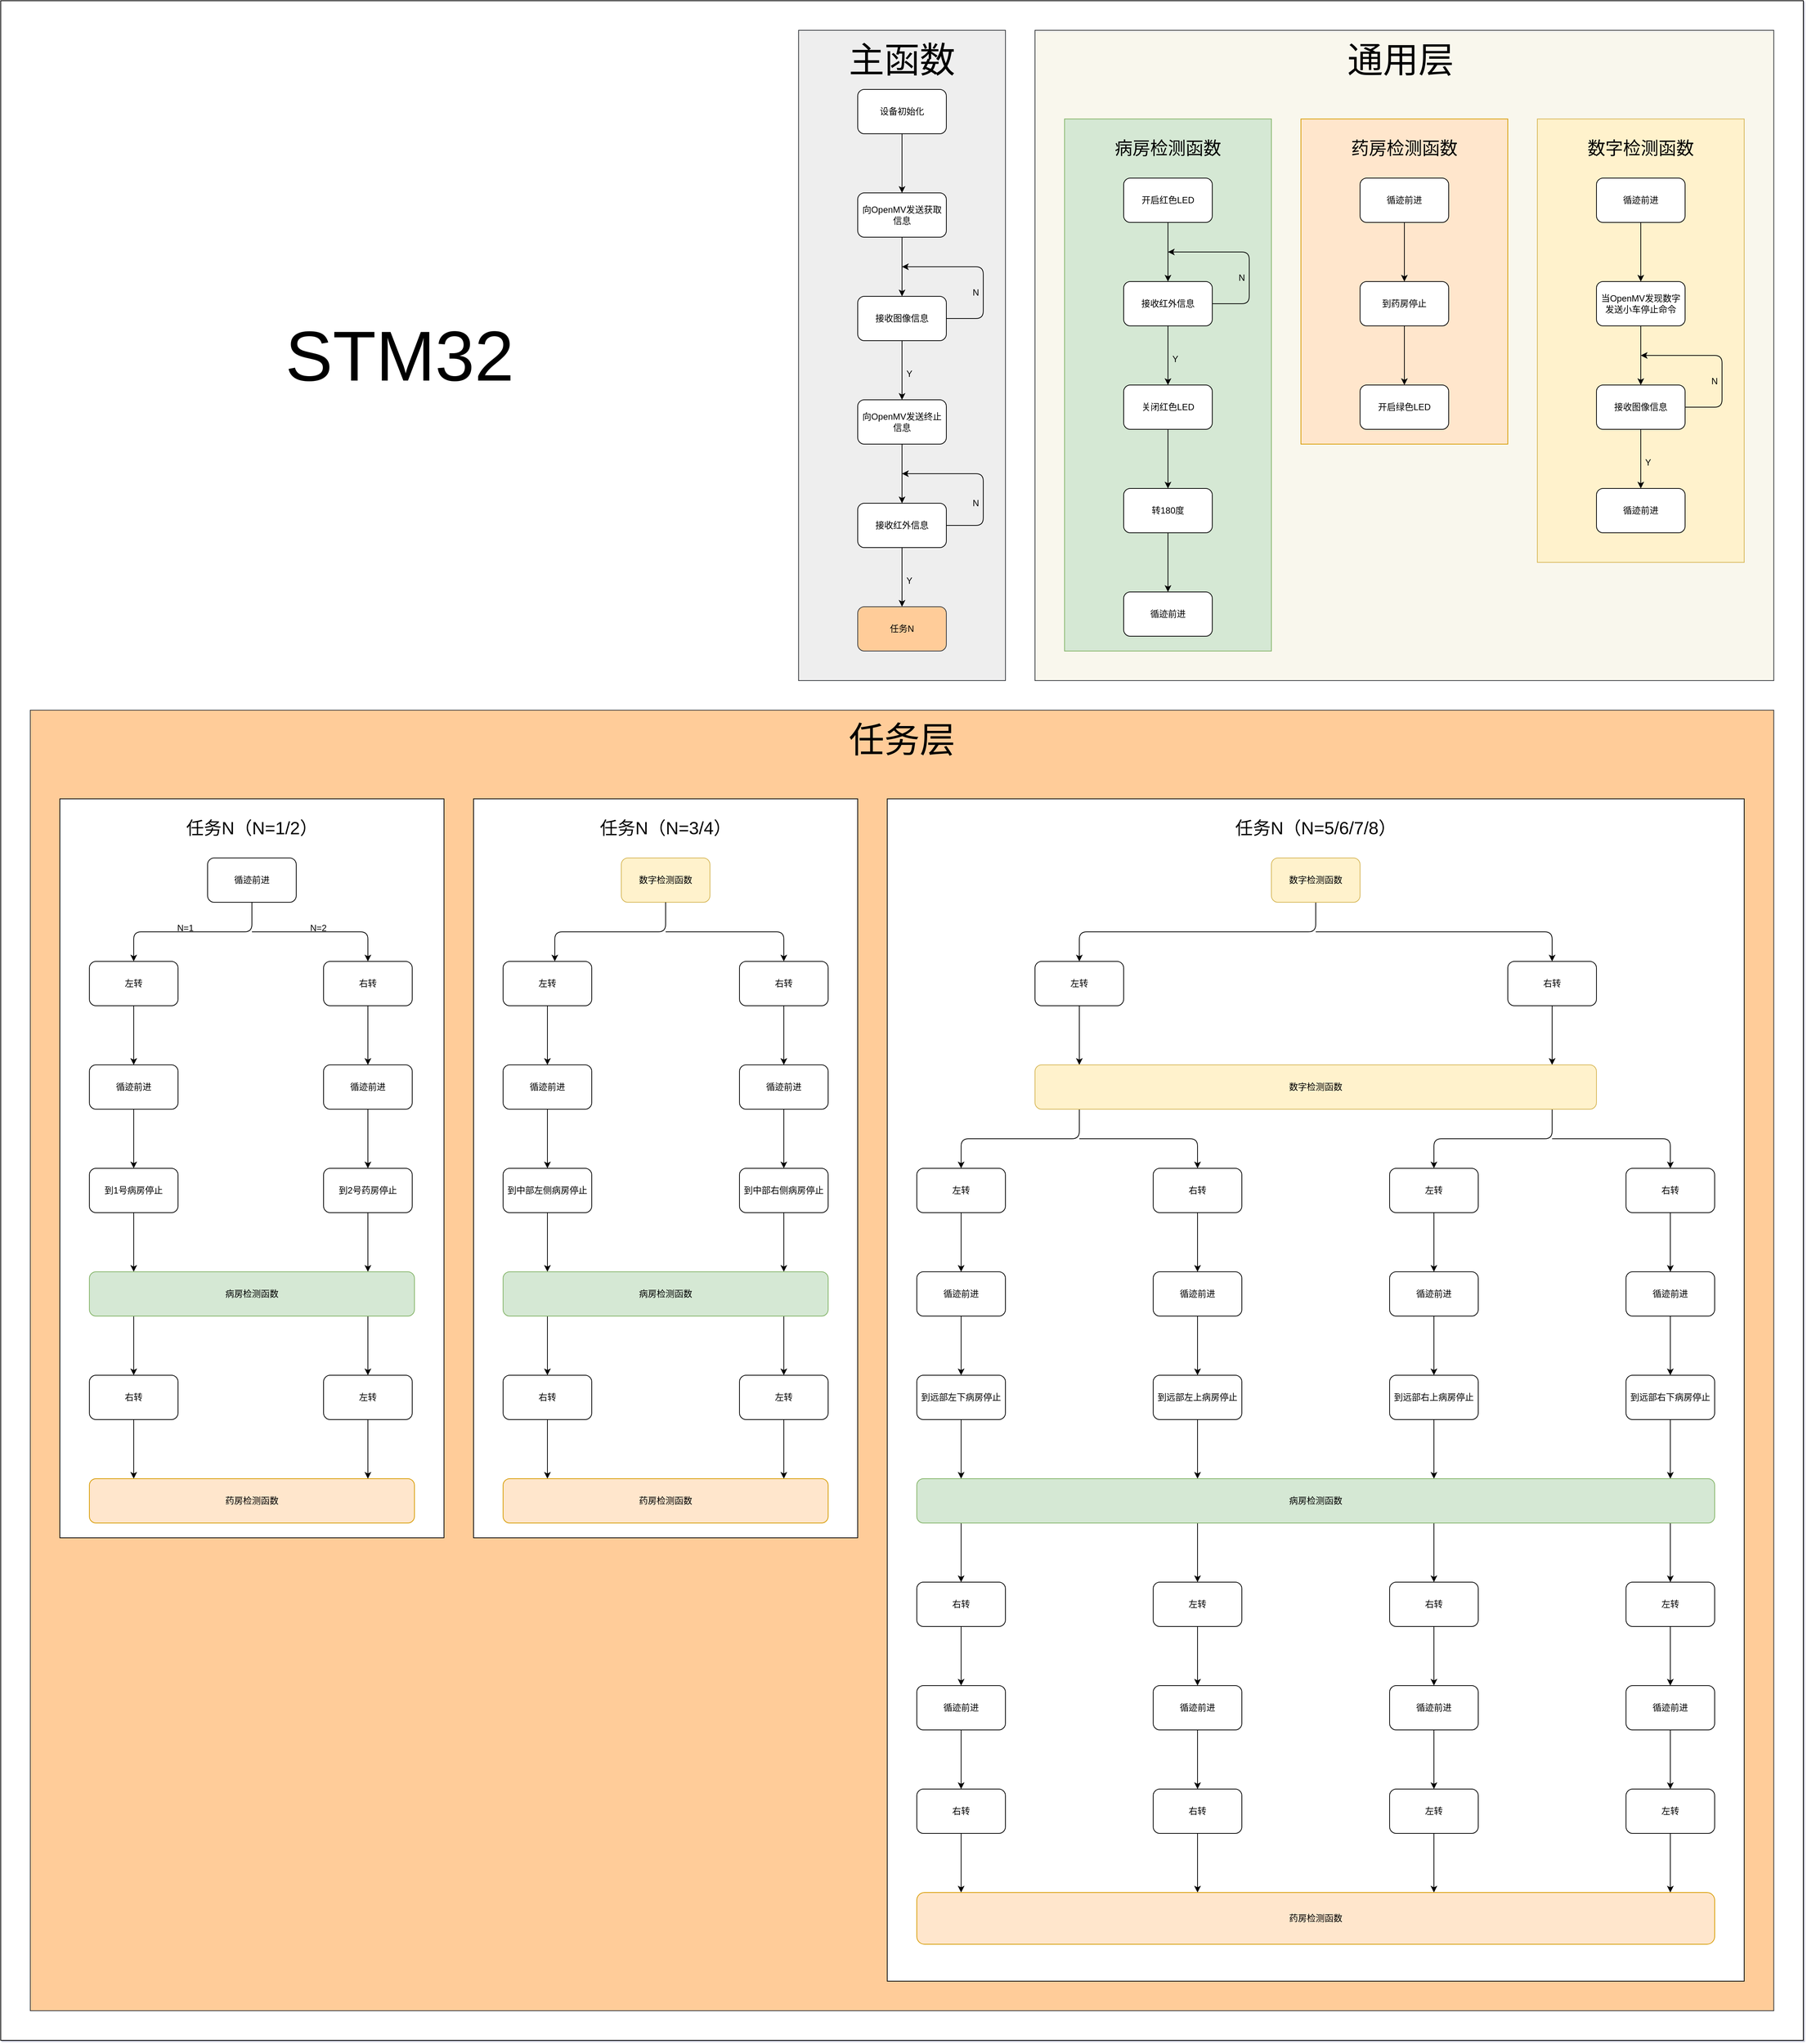 <mxfile>
    <diagram id="9E_Q257AozHkWFELLFtb" name="第 1 页">
        <mxGraphModel dx="1867" dy="1242" grid="1" gridSize="10" guides="1" tooltips="1" connect="1" arrows="1" fold="1" page="1" pageScale="1" pageWidth="3300" pageHeight="2339" math="0" shadow="1">
            <root>
                <mxCell id="0"/>
                <mxCell id="1" parent="0"/>
                <mxCell id="416" value="" style="rounded=0;whiteSpace=wrap;html=1;strokeWidth=1;fontSize=48;fontColor=#000000;" vertex="1" parent="1">
                    <mxGeometry x="40" y="40" width="2440" height="2760" as="geometry"/>
                </mxCell>
                <mxCell id="413" value="" style="rounded=0;whiteSpace=wrap;html=1;strokeWidth=1;fontSize=48;fillColor=#f9f7ed;strokeColor=#36393d;" vertex="1" parent="1">
                    <mxGeometry x="1440" y="80" width="1000" height="880" as="geometry"/>
                </mxCell>
                <mxCell id="410" value="" style="rounded=0;whiteSpace=wrap;html=1;strokeWidth=1;fontSize=12;fillColor=#ffcc99;strokeColor=#36393d;" vertex="1" parent="1">
                    <mxGeometry x="80" y="1000" width="2360" height="1760" as="geometry"/>
                </mxCell>
                <mxCell id="408" value="" style="rounded=0;whiteSpace=wrap;html=1;strokeWidth=1;fontSize=12;fontColor=#000000;" vertex="1" parent="1">
                    <mxGeometry x="1240" y="1120" width="1160" height="1600" as="geometry"/>
                </mxCell>
                <mxCell id="407" value="" style="rounded=0;whiteSpace=wrap;html=1;strokeWidth=1;fontSize=12;fontColor=#000000;" vertex="1" parent="1">
                    <mxGeometry x="680" y="1120" width="520" height="1000" as="geometry"/>
                </mxCell>
                <mxCell id="406" value="" style="rounded=0;whiteSpace=wrap;html=1;strokeWidth=1;fontSize=12;fontColor=#000000;" vertex="1" parent="1">
                    <mxGeometry x="120" y="1120" width="520" height="1000" as="geometry"/>
                </mxCell>
                <mxCell id="383" value="" style="rounded=0;whiteSpace=wrap;html=1;strokeWidth=1;fontSize=12;fillColor=#fff2cc;strokeColor=#d6b656;" vertex="1" parent="1">
                    <mxGeometry x="2120" y="200" width="280" height="600" as="geometry"/>
                </mxCell>
                <mxCell id="369" value="" style="rounded=0;whiteSpace=wrap;html=1;strokeWidth=1;fontSize=12;fillColor=#ffe6cc;strokeColor=#d79b00;" vertex="1" parent="1">
                    <mxGeometry x="1800" y="200" width="280" height="440" as="geometry"/>
                </mxCell>
                <mxCell id="356" value="" style="rounded=0;whiteSpace=wrap;html=1;strokeWidth=1;fontSize=12;fillColor=#d5e8d4;strokeColor=#82b366;" vertex="1" parent="1">
                    <mxGeometry x="1480" y="200" width="280" height="720" as="geometry"/>
                </mxCell>
                <mxCell id="40" value="" style="rounded=0;whiteSpace=wrap;html=1;fillColor=#eeeeee;strokeColor=#36393d;" vertex="1" parent="1">
                    <mxGeometry x="1120" y="80" width="280" height="880" as="geometry"/>
                </mxCell>
                <mxCell id="21" value="" style="edgeStyle=none;html=1;" edge="1" parent="1" source="19" target="20">
                    <mxGeometry relative="1" as="geometry"/>
                </mxCell>
                <mxCell id="19" value="设备初始化" style="rounded=1;whiteSpace=wrap;html=1;" vertex="1" parent="1">
                    <mxGeometry x="1200" y="160" width="120" height="60" as="geometry"/>
                </mxCell>
                <mxCell id="23" value="" style="edgeStyle=none;html=1;" edge="1" parent="1" source="20" target="22">
                    <mxGeometry relative="1" as="geometry"/>
                </mxCell>
                <mxCell id="20" value="向OpenMV发送获取信息" style="whiteSpace=wrap;html=1;rounded=1;" vertex="1" parent="1">
                    <mxGeometry x="1200" y="300" width="120" height="60" as="geometry"/>
                </mxCell>
                <mxCell id="25" value="" style="edgeStyle=none;html=1;" edge="1" parent="1" source="22">
                    <mxGeometry relative="1" as="geometry">
                        <mxPoint x="1260" y="400" as="targetPoint"/>
                        <Array as="points">
                            <mxPoint x="1370" y="470"/>
                            <mxPoint x="1370" y="400"/>
                        </Array>
                    </mxGeometry>
                </mxCell>
                <mxCell id="29" value="" style="edgeStyle=none;html=1;" edge="1" parent="1" source="22" target="28">
                    <mxGeometry relative="1" as="geometry"/>
                </mxCell>
                <mxCell id="22" value="接收图像信息" style="whiteSpace=wrap;html=1;rounded=1;" vertex="1" parent="1">
                    <mxGeometry x="1200" y="440" width="120" height="60" as="geometry"/>
                </mxCell>
                <mxCell id="27" value="N" style="text;html=1;strokeColor=none;fillColor=none;align=center;verticalAlign=middle;whiteSpace=wrap;rounded=0;" vertex="1" parent="1">
                    <mxGeometry x="1330" y="420" width="60" height="30" as="geometry"/>
                </mxCell>
                <mxCell id="32" value="" style="edgeStyle=none;html=1;" edge="1" parent="1" source="28" target="31">
                    <mxGeometry relative="1" as="geometry"/>
                </mxCell>
                <mxCell id="28" value="向OpenMV发送终止信息" style="whiteSpace=wrap;html=1;rounded=1;" vertex="1" parent="1">
                    <mxGeometry x="1200" y="580" width="120" height="60" as="geometry"/>
                </mxCell>
                <mxCell id="30" value="Y" style="text;html=1;strokeColor=none;fillColor=none;align=center;verticalAlign=middle;whiteSpace=wrap;rounded=0;" vertex="1" parent="1">
                    <mxGeometry x="1240" y="530" width="60" height="30" as="geometry"/>
                </mxCell>
                <mxCell id="34" value="" style="edgeStyle=none;html=1;" edge="1" parent="1" source="31" target="33">
                    <mxGeometry relative="1" as="geometry"/>
                </mxCell>
                <mxCell id="36" value="" style="edgeStyle=none;html=1;exitX=1;exitY=0.5;exitDx=0;exitDy=0;" edge="1" parent="1" source="31">
                    <mxGeometry relative="1" as="geometry">
                        <mxPoint x="1360" y="780" as="sourcePoint"/>
                        <mxPoint x="1260" y="680" as="targetPoint"/>
                        <Array as="points">
                            <mxPoint x="1370" y="750"/>
                            <mxPoint x="1370" y="680"/>
                        </Array>
                    </mxGeometry>
                </mxCell>
                <mxCell id="31" value="接收红外信息" style="whiteSpace=wrap;html=1;rounded=1;" vertex="1" parent="1">
                    <mxGeometry x="1200" y="720" width="120" height="60" as="geometry"/>
                </mxCell>
                <mxCell id="33" value="任务N" style="whiteSpace=wrap;html=1;rounded=1;fillColor=#ffcc99;strokeColor=#36393d;" vertex="1" parent="1">
                    <mxGeometry x="1200" y="860" width="120" height="60" as="geometry"/>
                </mxCell>
                <mxCell id="37" value="N" style="text;html=1;strokeColor=none;fillColor=none;align=center;verticalAlign=middle;whiteSpace=wrap;rounded=0;" vertex="1" parent="1">
                    <mxGeometry x="1330" y="705" width="60" height="30" as="geometry"/>
                </mxCell>
                <mxCell id="39" value="Y" style="text;html=1;strokeColor=none;fillColor=none;align=center;verticalAlign=middle;whiteSpace=wrap;rounded=0;" vertex="1" parent="1">
                    <mxGeometry x="1240" y="810" width="60" height="30" as="geometry"/>
                </mxCell>
                <mxCell id="50" value="" style="edgeStyle=none;html=1;fontSize=24;fontColor=#000000;entryX=0.5;entryY=0;entryDx=0;entryDy=0;exitX=0.5;exitY=1;exitDx=0;exitDy=0;" edge="1" parent="1" source="48" target="51">
                    <mxGeometry relative="1" as="geometry">
                        <mxPoint x="380.0" y="1340" as="targetPoint"/>
                        <Array as="points">
                            <mxPoint x="380" y="1300"/>
                            <mxPoint x="220" y="1300"/>
                        </Array>
                    </mxGeometry>
                </mxCell>
                <mxCell id="48" value="循迹前进" style="rounded=1;whiteSpace=wrap;html=1;strokeWidth=1;fontSize=12;fontColor=#000000;" vertex="1" parent="1">
                    <mxGeometry x="320" y="1200" width="120" height="60" as="geometry"/>
                </mxCell>
                <mxCell id="60" value="" style="edgeStyle=none;html=1;fontSize=12;fontColor=#000000;" edge="1" parent="1" source="51" target="59">
                    <mxGeometry relative="1" as="geometry"/>
                </mxCell>
                <mxCell id="51" value="左转" style="rounded=1;whiteSpace=wrap;html=1;strokeWidth=1;fontSize=12;fontColor=#000000;" vertex="1" parent="1">
                    <mxGeometry x="160" y="1340" width="120" height="60" as="geometry"/>
                </mxCell>
                <mxCell id="99" value="" style="edgeStyle=none;html=1;fontSize=12;fontColor=#000000;" edge="1" parent="1" source="52" target="88">
                    <mxGeometry relative="1" as="geometry"/>
                </mxCell>
                <mxCell id="52" value="右转" style="rounded=1;whiteSpace=wrap;html=1;strokeWidth=1;fontSize=12;fontColor=#000000;" vertex="1" parent="1">
                    <mxGeometry x="477" y="1340" width="120" height="60" as="geometry"/>
                </mxCell>
                <mxCell id="54" value="" style="endArrow=classic;html=1;fontSize=24;fontColor=#000000;entryX=0.5;entryY=0;entryDx=0;entryDy=0;" edge="1" parent="1" target="52">
                    <mxGeometry width="50" height="50" relative="1" as="geometry">
                        <mxPoint x="380" y="1300" as="sourcePoint"/>
                        <mxPoint x="380" y="1300" as="targetPoint"/>
                        <Array as="points">
                            <mxPoint x="537" y="1300"/>
                        </Array>
                    </mxGeometry>
                </mxCell>
                <mxCell id="55" value="N=1" style="text;html=1;strokeColor=none;fillColor=none;align=center;verticalAlign=middle;whiteSpace=wrap;rounded=0;strokeWidth=1;fontSize=12;fontColor=#000000;" vertex="1" parent="1">
                    <mxGeometry x="260" y="1280" width="60" height="30" as="geometry"/>
                </mxCell>
                <mxCell id="58" value="N=2" style="text;html=1;strokeColor=none;fillColor=none;align=center;verticalAlign=middle;whiteSpace=wrap;rounded=0;strokeWidth=1;fontSize=12;fontColor=#000000;" vertex="1" parent="1">
                    <mxGeometry x="440" y="1280" width="60" height="30" as="geometry"/>
                </mxCell>
                <mxCell id="62" value="" style="edgeStyle=none;html=1;fontSize=12;fontColor=#000000;" edge="1" parent="1" source="59" target="61">
                    <mxGeometry relative="1" as="geometry"/>
                </mxCell>
                <mxCell id="59" value="循迹前进" style="whiteSpace=wrap;html=1;fontColor=#000000;rounded=1;strokeWidth=1;" vertex="1" parent="1">
                    <mxGeometry x="160" y="1480" width="120" height="60" as="geometry"/>
                </mxCell>
                <mxCell id="64" value="" style="edgeStyle=none;html=1;fontSize=12;fontColor=#000000;" edge="1" parent="1" source="61">
                    <mxGeometry relative="1" as="geometry">
                        <mxPoint x="220" y="1760" as="targetPoint"/>
                    </mxGeometry>
                </mxCell>
                <mxCell id="61" value="到1号病房停止" style="whiteSpace=wrap;html=1;fontColor=#000000;rounded=1;strokeWidth=1;" vertex="1" parent="1">
                    <mxGeometry x="160" y="1620" width="120" height="60" as="geometry"/>
                </mxCell>
                <mxCell id="78" value="" style="edgeStyle=none;html=1;fontSize=12;fontColor=#000000;exitX=0.5;exitY=1;exitDx=0;exitDy=0;" edge="1" parent="1" source="75">
                    <mxGeometry relative="1" as="geometry">
                        <mxPoint x="220" y="2040" as="targetPoint"/>
                    </mxGeometry>
                </mxCell>
                <mxCell id="75" value="右转" style="whiteSpace=wrap;html=1;fontColor=#000000;rounded=1;strokeWidth=1;" vertex="1" parent="1">
                    <mxGeometry x="160" y="1900" width="120" height="60" as="geometry"/>
                </mxCell>
                <mxCell id="77" value="药房检测函数" style="whiteSpace=wrap;html=1;rounded=1;strokeWidth=1;fillColor=#ffe6cc;strokeColor=#d79b00;" vertex="1" parent="1">
                    <mxGeometry x="160" y="2040" width="440" height="60" as="geometry"/>
                </mxCell>
                <mxCell id="87" value="" style="edgeStyle=none;html=1;fontSize=12;fontColor=#000000;" edge="1" parent="1" target="75">
                    <mxGeometry relative="1" as="geometry">
                        <mxPoint x="220" y="1820" as="sourcePoint"/>
                    </mxGeometry>
                </mxCell>
                <mxCell id="100" value="" style="edgeStyle=none;html=1;fontSize=12;fontColor=#000000;" edge="1" parent="1" source="88" target="89">
                    <mxGeometry relative="1" as="geometry"/>
                </mxCell>
                <mxCell id="88" value="循迹前进" style="whiteSpace=wrap;html=1;fontColor=#000000;rounded=1;strokeWidth=1;" vertex="1" parent="1">
                    <mxGeometry x="477" y="1480" width="120" height="60" as="geometry"/>
                </mxCell>
                <mxCell id="101" value="" style="edgeStyle=none;html=1;fontSize=12;fontColor=#000000;" edge="1" parent="1" source="89">
                    <mxGeometry relative="1" as="geometry">
                        <mxPoint x="537" y="1760" as="targetPoint"/>
                    </mxGeometry>
                </mxCell>
                <mxCell id="89" value="到2号药房停止" style="whiteSpace=wrap;html=1;fontColor=#000000;rounded=1;strokeWidth=1;" vertex="1" parent="1">
                    <mxGeometry x="477" y="1620" width="120" height="60" as="geometry"/>
                </mxCell>
                <mxCell id="109" value="" style="edgeStyle=none;html=1;fontSize=12;fontColor=#000000;" edge="1" parent="1" target="95">
                    <mxGeometry relative="1" as="geometry">
                        <mxPoint x="537" y="1820" as="sourcePoint"/>
                    </mxGeometry>
                </mxCell>
                <mxCell id="110" value="" style="edgeStyle=none;html=1;fontSize=12;fontColor=#000000;" edge="1" parent="1" source="95">
                    <mxGeometry relative="1" as="geometry">
                        <mxPoint x="537" y="2040" as="targetPoint"/>
                    </mxGeometry>
                </mxCell>
                <mxCell id="95" value="左转" style="whiteSpace=wrap;html=1;fontColor=#000000;rounded=1;strokeWidth=1;" vertex="1" parent="1">
                    <mxGeometry x="477" y="1900" width="120" height="60" as="geometry"/>
                </mxCell>
                <mxCell id="113" value="任务N（N=1/2）" style="text;html=1;strokeColor=none;fillColor=none;align=center;verticalAlign=middle;whiteSpace=wrap;rounded=0;strokeWidth=1;fontSize=24;fontColor=#000000;" vertex="1" parent="1">
                    <mxGeometry x="120" y="1120" width="520" height="80" as="geometry"/>
                </mxCell>
                <mxCell id="115" value="数字检测函数" style="rounded=1;whiteSpace=wrap;html=1;strokeWidth=1;fontSize=12;fillColor=#fff2cc;strokeColor=#d6b656;" vertex="1" parent="1">
                    <mxGeometry x="880" y="1200" width="120" height="60" as="geometry"/>
                </mxCell>
                <mxCell id="127" value="" style="edgeStyle=none;html=1;fontSize=24;fontColor=#000000;entryX=0.5;entryY=0;entryDx=0;entryDy=0;exitX=0.5;exitY=1;exitDx=0;exitDy=0;" edge="1" parent="1">
                    <mxGeometry relative="1" as="geometry">
                        <mxPoint x="940" y="1260" as="sourcePoint"/>
                        <mxPoint x="790" y="1340" as="targetPoint"/>
                        <Array as="points">
                            <mxPoint x="940" y="1300"/>
                            <mxPoint x="790" y="1300"/>
                        </Array>
                    </mxGeometry>
                </mxCell>
                <mxCell id="129" value="" style="edgeStyle=none;html=1;fontSize=24;fontColor=#000000;entryX=0.5;entryY=0;entryDx=0;entryDy=0;" edge="1" parent="1">
                    <mxGeometry relative="1" as="geometry">
                        <mxPoint x="940" y="1300" as="sourcePoint"/>
                        <mxPoint x="1100" y="1340" as="targetPoint"/>
                        <Array as="points">
                            <mxPoint x="1100" y="1300"/>
                        </Array>
                    </mxGeometry>
                </mxCell>
                <mxCell id="131" value="" style="edgeStyle=none;html=1;fontSize=12;fontColor=#000000;" edge="1" source="132" target="134" parent="1">
                    <mxGeometry relative="1" as="geometry"/>
                </mxCell>
                <mxCell id="132" value="左转" style="rounded=1;whiteSpace=wrap;html=1;strokeWidth=1;fontSize=12;fontColor=#000000;" vertex="1" parent="1">
                    <mxGeometry x="720" y="1340" width="120" height="60" as="geometry"/>
                </mxCell>
                <mxCell id="133" value="" style="edgeStyle=none;html=1;fontSize=12;fontColor=#000000;" edge="1" source="134" target="136" parent="1">
                    <mxGeometry relative="1" as="geometry"/>
                </mxCell>
                <mxCell id="134" value="循迹前进" style="whiteSpace=wrap;html=1;fontColor=#000000;rounded=1;strokeWidth=1;" vertex="1" parent="1">
                    <mxGeometry x="720" y="1480" width="120" height="60" as="geometry"/>
                </mxCell>
                <mxCell id="135" value="" style="edgeStyle=none;html=1;fontSize=12;fontColor=#000000;" edge="1" source="136" parent="1">
                    <mxGeometry relative="1" as="geometry">
                        <mxPoint x="780" y="1760" as="targetPoint"/>
                    </mxGeometry>
                </mxCell>
                <mxCell id="136" value="到中部左侧病房停止" style="whiteSpace=wrap;html=1;fontColor=#000000;rounded=1;strokeWidth=1;" vertex="1" parent="1">
                    <mxGeometry x="720" y="1620" width="120" height="60" as="geometry"/>
                </mxCell>
                <mxCell id="145" value="" style="edgeStyle=none;html=1;fontSize=12;fontColor=#000000;" edge="1" source="146" parent="1">
                    <mxGeometry relative="1" as="geometry">
                        <mxPoint x="780" y="2040" as="targetPoint"/>
                    </mxGeometry>
                </mxCell>
                <mxCell id="146" value="右转" style="whiteSpace=wrap;html=1;fontColor=#000000;rounded=1;strokeWidth=1;" vertex="1" parent="1">
                    <mxGeometry x="720" y="1900" width="120" height="60" as="geometry"/>
                </mxCell>
                <mxCell id="154" value="" style="edgeStyle=none;html=1;fontSize=12;fontColor=#000000;" edge="1" target="146" parent="1">
                    <mxGeometry relative="1" as="geometry">
                        <mxPoint x="780" y="1820" as="sourcePoint"/>
                    </mxGeometry>
                </mxCell>
                <mxCell id="157" value="" style="edgeStyle=none;html=1;fontSize=12;fontColor=#000000;" edge="1" source="158" target="160" parent="1">
                    <mxGeometry relative="1" as="geometry"/>
                </mxCell>
                <mxCell id="158" value="右转" style="rounded=1;whiteSpace=wrap;html=1;strokeWidth=1;fontSize=12;fontColor=#000000;" vertex="1" parent="1">
                    <mxGeometry x="1040" y="1340" width="120" height="60" as="geometry"/>
                </mxCell>
                <mxCell id="159" value="" style="edgeStyle=none;html=1;fontSize=12;fontColor=#000000;" edge="1" source="160" target="162" parent="1">
                    <mxGeometry relative="1" as="geometry"/>
                </mxCell>
                <mxCell id="160" value="循迹前进" style="whiteSpace=wrap;html=1;fontColor=#000000;rounded=1;strokeWidth=1;" vertex="1" parent="1">
                    <mxGeometry x="1040" y="1480" width="120" height="60" as="geometry"/>
                </mxCell>
                <mxCell id="161" value="" style="edgeStyle=none;html=1;fontSize=12;fontColor=#000000;" edge="1" source="162" parent="1">
                    <mxGeometry relative="1" as="geometry">
                        <mxPoint x="1100" y="1760" as="targetPoint"/>
                    </mxGeometry>
                </mxCell>
                <mxCell id="162" value="到中部右侧病房停止" style="whiteSpace=wrap;html=1;fontColor=#000000;rounded=1;strokeWidth=1;" vertex="1" parent="1">
                    <mxGeometry x="1040" y="1620" width="120" height="60" as="geometry"/>
                </mxCell>
                <mxCell id="171" value="" style="edgeStyle=none;html=1;fontSize=12;fontColor=#000000;" edge="1" source="172" parent="1">
                    <mxGeometry relative="1" as="geometry">
                        <mxPoint x="1100" y="2040" as="targetPoint"/>
                    </mxGeometry>
                </mxCell>
                <mxCell id="172" value="左转" style="whiteSpace=wrap;html=1;fontColor=#000000;rounded=1;strokeWidth=1;" vertex="1" parent="1">
                    <mxGeometry x="1040" y="1900" width="120" height="60" as="geometry"/>
                </mxCell>
                <mxCell id="180" value="" style="edgeStyle=none;html=1;fontSize=12;fontColor=#000000;" edge="1" target="172" parent="1">
                    <mxGeometry relative="1" as="geometry">
                        <mxPoint x="1100" y="1820" as="sourcePoint"/>
                    </mxGeometry>
                </mxCell>
                <mxCell id="185" value="任务N（N=3/4）" style="text;html=1;strokeColor=none;fillColor=none;align=center;verticalAlign=middle;whiteSpace=wrap;rounded=0;strokeWidth=1;fontSize=24;fontColor=#000000;" vertex="1" parent="1">
                    <mxGeometry x="680" y="1120" width="520" height="80" as="geometry"/>
                </mxCell>
                <mxCell id="211" value="" style="edgeStyle=none;html=1;fontSize=12;fontColor=#000000;" edge="1" parent="1" source="200">
                    <mxGeometry relative="1" as="geometry">
                        <mxPoint x="1500.0" y="1480" as="targetPoint"/>
                    </mxGeometry>
                </mxCell>
                <mxCell id="200" value="左转" style="rounded=1;whiteSpace=wrap;html=1;strokeWidth=1;fontSize=12;fontColor=#000000;" vertex="1" parent="1">
                    <mxGeometry x="1440" y="1340" width="120" height="60" as="geometry"/>
                </mxCell>
                <mxCell id="238" value="" style="edgeStyle=none;html=1;fontSize=12;fontColor=#000000;entryX=0.5;entryY=0;entryDx=0;entryDy=0;exitX=0.5;exitY=1;exitDx=0;exitDy=0;" edge="1" parent="1" target="213">
                    <mxGeometry relative="1" as="geometry">
                        <mxPoint x="1500.0" y="1540" as="sourcePoint"/>
                        <mxPoint x="1531.429" y="1620" as="targetPoint"/>
                        <Array as="points">
                            <mxPoint x="1500" y="1580"/>
                            <mxPoint x="1340" y="1580"/>
                        </Array>
                    </mxGeometry>
                </mxCell>
                <mxCell id="274" value="" style="edgeStyle=none;html=1;fontSize=12;fontColor=#000000;entryX=0.5;entryY=0;entryDx=0;entryDy=0;" edge="1" parent="1" target="246">
                    <mxGeometry relative="1" as="geometry">
                        <mxPoint x="1500" y="1580" as="sourcePoint"/>
                        <mxPoint x="1500" y="1620" as="targetPoint"/>
                        <Array as="points">
                            <mxPoint x="1660" y="1580"/>
                        </Array>
                    </mxGeometry>
                </mxCell>
                <mxCell id="212" value="" style="edgeStyle=none;html=1;fontSize=12;fontColor=#000000;" edge="1" source="213" target="215" parent="1">
                    <mxGeometry relative="1" as="geometry"/>
                </mxCell>
                <mxCell id="213" value="左转" style="rounded=1;whiteSpace=wrap;html=1;strokeWidth=1;fontSize=12;fontColor=#000000;" vertex="1" parent="1">
                    <mxGeometry x="1280" y="1620" width="120" height="60" as="geometry"/>
                </mxCell>
                <mxCell id="214" value="" style="edgeStyle=none;html=1;fontSize=12;fontColor=#000000;" edge="1" source="215" target="217" parent="1">
                    <mxGeometry relative="1" as="geometry"/>
                </mxCell>
                <mxCell id="215" value="循迹前进" style="whiteSpace=wrap;html=1;fontColor=#000000;rounded=1;strokeWidth=1;" vertex="1" parent="1">
                    <mxGeometry x="1280" y="1760" width="120" height="60" as="geometry"/>
                </mxCell>
                <mxCell id="216" value="" style="edgeStyle=none;html=1;fontSize=12;fontColor=#000000;" edge="1" source="217" parent="1">
                    <mxGeometry relative="1" as="geometry">
                        <mxPoint x="1340" y="2040" as="targetPoint"/>
                    </mxGeometry>
                </mxCell>
                <mxCell id="217" value="到远部左下病房停止" style="whiteSpace=wrap;html=1;fontColor=#000000;rounded=1;strokeWidth=1;" vertex="1" parent="1">
                    <mxGeometry x="1280" y="1900" width="120" height="60" as="geometry"/>
                </mxCell>
                <mxCell id="225" value="" style="edgeStyle=none;html=1;fontSize=12;fontColor=#000000;" edge="1" source="226" target="228" parent="1">
                    <mxGeometry relative="1" as="geometry"/>
                </mxCell>
                <mxCell id="226" value="右转" style="whiteSpace=wrap;html=1;fontColor=#000000;rounded=1;strokeWidth=1;" vertex="1" parent="1">
                    <mxGeometry x="1280" y="2180" width="120" height="60" as="geometry"/>
                </mxCell>
                <mxCell id="242" value="" style="edgeStyle=none;html=1;fontSize=12;fontColor=#000000;" edge="1" parent="1" source="228" target="240">
                    <mxGeometry relative="1" as="geometry"/>
                </mxCell>
                <mxCell id="228" value="循迹前进" style="whiteSpace=wrap;html=1;fontColor=#000000;rounded=1;strokeWidth=1;" vertex="1" parent="1">
                    <mxGeometry x="1280" y="2320" width="120" height="60" as="geometry"/>
                </mxCell>
                <mxCell id="234" value="" style="edgeStyle=none;html=1;fontSize=12;fontColor=#000000;" edge="1" target="226" parent="1">
                    <mxGeometry relative="1" as="geometry">
                        <mxPoint x="1340" y="2100" as="sourcePoint"/>
                    </mxGeometry>
                </mxCell>
                <mxCell id="239" value="" style="edgeStyle=none;html=1;fontSize=12;fontColor=#000000;" edge="1" source="240" parent="1">
                    <mxGeometry relative="1" as="geometry">
                        <mxPoint x="1340" y="2600" as="targetPoint"/>
                    </mxGeometry>
                </mxCell>
                <mxCell id="240" value="右转" style="whiteSpace=wrap;html=1;fontColor=#000000;rounded=1;strokeWidth=1;" vertex="1" parent="1">
                    <mxGeometry x="1280" y="2460" width="120" height="60" as="geometry"/>
                </mxCell>
                <mxCell id="245" value="" style="edgeStyle=none;html=1;fontSize=12;fontColor=#000000;" edge="1" source="246" target="248" parent="1">
                    <mxGeometry relative="1" as="geometry"/>
                </mxCell>
                <mxCell id="246" value="右转" style="rounded=1;whiteSpace=wrap;html=1;strokeWidth=1;fontSize=12;fontColor=#000000;" vertex="1" parent="1">
                    <mxGeometry x="1600" y="1620" width="120" height="60" as="geometry"/>
                </mxCell>
                <mxCell id="247" value="" style="edgeStyle=none;html=1;fontSize=12;fontColor=#000000;" edge="1" source="248" target="250" parent="1">
                    <mxGeometry relative="1" as="geometry"/>
                </mxCell>
                <mxCell id="248" value="循迹前进" style="whiteSpace=wrap;html=1;fontColor=#000000;rounded=1;strokeWidth=1;" vertex="1" parent="1">
                    <mxGeometry x="1600" y="1760" width="120" height="60" as="geometry"/>
                </mxCell>
                <mxCell id="249" value="" style="edgeStyle=none;html=1;fontSize=12;fontColor=#000000;" edge="1" source="250" parent="1">
                    <mxGeometry relative="1" as="geometry">
                        <mxPoint x="1660" y="2040" as="targetPoint"/>
                    </mxGeometry>
                </mxCell>
                <mxCell id="250" value="到远部左上病房停止" style="whiteSpace=wrap;html=1;fontColor=#000000;rounded=1;strokeWidth=1;" vertex="1" parent="1">
                    <mxGeometry x="1600" y="1900" width="120" height="60" as="geometry"/>
                </mxCell>
                <mxCell id="258" value="" style="edgeStyle=none;html=1;fontSize=12;fontColor=#000000;" edge="1" source="259" target="261" parent="1">
                    <mxGeometry relative="1" as="geometry"/>
                </mxCell>
                <mxCell id="259" value="左转" style="whiteSpace=wrap;html=1;fontColor=#000000;rounded=1;strokeWidth=1;" vertex="1" parent="1">
                    <mxGeometry x="1600" y="2180" width="120" height="60" as="geometry"/>
                </mxCell>
                <mxCell id="260" value="" style="edgeStyle=none;html=1;fontSize=12;fontColor=#000000;" edge="1" source="261" target="270" parent="1">
                    <mxGeometry relative="1" as="geometry"/>
                </mxCell>
                <mxCell id="261" value="循迹前进" style="whiteSpace=wrap;html=1;fontColor=#000000;rounded=1;strokeWidth=1;" vertex="1" parent="1">
                    <mxGeometry x="1600" y="2320" width="120" height="60" as="geometry"/>
                </mxCell>
                <mxCell id="267" value="" style="edgeStyle=none;html=1;fontSize=12;fontColor=#000000;" edge="1" target="259" parent="1">
                    <mxGeometry relative="1" as="geometry">
                        <mxPoint x="1660" y="2100" as="sourcePoint"/>
                    </mxGeometry>
                </mxCell>
                <mxCell id="269" value="" style="edgeStyle=none;html=1;fontSize=12;fontColor=#000000;" edge="1" source="270" parent="1">
                    <mxGeometry relative="1" as="geometry">
                        <mxPoint x="1660" y="2600" as="targetPoint"/>
                    </mxGeometry>
                </mxCell>
                <mxCell id="270" value="右转" style="whiteSpace=wrap;html=1;fontColor=#000000;rounded=1;strokeWidth=1;" vertex="1" parent="1">
                    <mxGeometry x="1600" y="2460" width="120" height="60" as="geometry"/>
                </mxCell>
                <mxCell id="275" value="" style="edgeStyle=none;html=1;fontSize=12;fontColor=#000000;" edge="1" source="276" parent="1">
                    <mxGeometry relative="1" as="geometry">
                        <mxPoint x="2140" y="1480" as="targetPoint"/>
                    </mxGeometry>
                </mxCell>
                <mxCell id="276" value="右转" style="rounded=1;whiteSpace=wrap;html=1;strokeWidth=1;fontSize=12;fontColor=#000000;" vertex="1" parent="1">
                    <mxGeometry x="2080" y="1340" width="120" height="60" as="geometry"/>
                </mxCell>
                <mxCell id="286" value="" style="edgeStyle=none;html=1;fontSize=12;fontColor=#000000;entryX=0.5;entryY=0;entryDx=0;entryDy=0;exitX=0.5;exitY=1;exitDx=0;exitDy=0;" edge="1" target="290" parent="1">
                    <mxGeometry relative="1" as="geometry">
                        <mxPoint x="2140" y="1540" as="sourcePoint"/>
                        <mxPoint x="2171.429" y="1620" as="targetPoint"/>
                        <Array as="points">
                            <mxPoint x="2140" y="1580"/>
                            <mxPoint x="1980" y="1580"/>
                        </Array>
                    </mxGeometry>
                </mxCell>
                <mxCell id="287" value="" style="edgeStyle=none;html=1;fontSize=12;fontColor=#000000;entryX=0.5;entryY=0;entryDx=0;entryDy=0;" edge="1" target="318" parent="1">
                    <mxGeometry relative="1" as="geometry">
                        <mxPoint x="2140" y="1580" as="sourcePoint"/>
                        <mxPoint x="2140" y="1620" as="targetPoint"/>
                        <Array as="points">
                            <mxPoint x="2300" y="1580"/>
                        </Array>
                    </mxGeometry>
                </mxCell>
                <mxCell id="289" value="" style="edgeStyle=none;html=1;fontSize=12;fontColor=#000000;" edge="1" source="290" target="292" parent="1">
                    <mxGeometry relative="1" as="geometry"/>
                </mxCell>
                <mxCell id="290" value="左转" style="rounded=1;whiteSpace=wrap;html=1;strokeWidth=1;fontSize=12;fontColor=#000000;" vertex="1" parent="1">
                    <mxGeometry x="1920" y="1620" width="120" height="60" as="geometry"/>
                </mxCell>
                <mxCell id="291" value="" style="edgeStyle=none;html=1;fontSize=12;fontColor=#000000;" edge="1" source="292" target="294" parent="1">
                    <mxGeometry relative="1" as="geometry"/>
                </mxCell>
                <mxCell id="292" value="循迹前进" style="whiteSpace=wrap;html=1;fontColor=#000000;rounded=1;strokeWidth=1;" vertex="1" parent="1">
                    <mxGeometry x="1920" y="1760" width="120" height="60" as="geometry"/>
                </mxCell>
                <mxCell id="293" value="" style="edgeStyle=none;html=1;fontSize=12;fontColor=#000000;" edge="1" source="294" parent="1">
                    <mxGeometry relative="1" as="geometry">
                        <mxPoint x="1980" y="2040" as="targetPoint"/>
                    </mxGeometry>
                </mxCell>
                <mxCell id="294" value="到远部右上病房停止" style="whiteSpace=wrap;html=1;fontColor=#000000;rounded=1;strokeWidth=1;" vertex="1" parent="1">
                    <mxGeometry x="1920" y="1900" width="120" height="60" as="geometry"/>
                </mxCell>
                <mxCell id="302" value="" style="edgeStyle=none;html=1;fontSize=12;fontColor=#000000;" edge="1" source="303" target="305" parent="1">
                    <mxGeometry relative="1" as="geometry"/>
                </mxCell>
                <mxCell id="303" value="右转" style="whiteSpace=wrap;html=1;fontColor=#000000;rounded=1;strokeWidth=1;" vertex="1" parent="1">
                    <mxGeometry x="1920" y="2180" width="120" height="60" as="geometry"/>
                </mxCell>
                <mxCell id="304" value="" style="edgeStyle=none;html=1;fontSize=12;fontColor=#000000;" edge="1" source="305" target="314" parent="1">
                    <mxGeometry relative="1" as="geometry"/>
                </mxCell>
                <mxCell id="305" value="循迹前进" style="whiteSpace=wrap;html=1;fontColor=#000000;rounded=1;strokeWidth=1;" vertex="1" parent="1">
                    <mxGeometry x="1920" y="2320" width="120" height="60" as="geometry"/>
                </mxCell>
                <mxCell id="311" value="" style="edgeStyle=none;html=1;fontSize=12;fontColor=#000000;" edge="1" target="303" parent="1">
                    <mxGeometry relative="1" as="geometry">
                        <mxPoint x="1980" y="2100" as="sourcePoint"/>
                    </mxGeometry>
                </mxCell>
                <mxCell id="313" value="" style="edgeStyle=none;html=1;fontSize=12;fontColor=#000000;" edge="1" source="314" parent="1">
                    <mxGeometry relative="1" as="geometry">
                        <mxPoint x="1980" y="2600" as="targetPoint"/>
                    </mxGeometry>
                </mxCell>
                <mxCell id="314" value="左转" style="whiteSpace=wrap;html=1;fontColor=#000000;rounded=1;strokeWidth=1;" vertex="1" parent="1">
                    <mxGeometry x="1920" y="2460" width="120" height="60" as="geometry"/>
                </mxCell>
                <mxCell id="317" value="" style="edgeStyle=none;html=1;fontSize=12;fontColor=#000000;" edge="1" source="318" target="320" parent="1">
                    <mxGeometry relative="1" as="geometry"/>
                </mxCell>
                <mxCell id="318" value="右转" style="rounded=1;whiteSpace=wrap;html=1;strokeWidth=1;fontSize=12;fontColor=#000000;" vertex="1" parent="1">
                    <mxGeometry x="2240" y="1620" width="120" height="60" as="geometry"/>
                </mxCell>
                <mxCell id="319" value="" style="edgeStyle=none;html=1;fontSize=12;fontColor=#000000;" edge="1" source="320" target="322" parent="1">
                    <mxGeometry relative="1" as="geometry"/>
                </mxCell>
                <mxCell id="320" value="循迹前进" style="whiteSpace=wrap;html=1;fontColor=#000000;rounded=1;strokeWidth=1;" vertex="1" parent="1">
                    <mxGeometry x="2240" y="1760" width="120" height="60" as="geometry"/>
                </mxCell>
                <mxCell id="321" value="" style="edgeStyle=none;html=1;fontSize=12;fontColor=#000000;" edge="1" source="322" parent="1">
                    <mxGeometry relative="1" as="geometry">
                        <mxPoint x="2300" y="2040" as="targetPoint"/>
                    </mxGeometry>
                </mxCell>
                <mxCell id="322" value="到远部右下病房停止" style="whiteSpace=wrap;html=1;fontColor=#000000;rounded=1;strokeWidth=1;" vertex="1" parent="1">
                    <mxGeometry x="2240" y="1900" width="120" height="60" as="geometry"/>
                </mxCell>
                <mxCell id="330" value="" style="edgeStyle=none;html=1;fontSize=12;fontColor=#000000;" edge="1" source="331" target="333" parent="1">
                    <mxGeometry relative="1" as="geometry"/>
                </mxCell>
                <mxCell id="331" value="左转" style="whiteSpace=wrap;html=1;fontColor=#000000;rounded=1;strokeWidth=1;" vertex="1" parent="1">
                    <mxGeometry x="2240" y="2180" width="120" height="60" as="geometry"/>
                </mxCell>
                <mxCell id="332" value="" style="edgeStyle=none;html=1;fontSize=12;fontColor=#000000;" edge="1" source="333" target="342" parent="1">
                    <mxGeometry relative="1" as="geometry"/>
                </mxCell>
                <mxCell id="333" value="循迹前进" style="whiteSpace=wrap;html=1;fontColor=#000000;rounded=1;strokeWidth=1;" vertex="1" parent="1">
                    <mxGeometry x="2240" y="2320" width="120" height="60" as="geometry"/>
                </mxCell>
                <mxCell id="339" value="" style="edgeStyle=none;html=1;fontSize=12;fontColor=#000000;" edge="1" target="331" parent="1">
                    <mxGeometry relative="1" as="geometry">
                        <mxPoint x="2300" y="2100" as="sourcePoint"/>
                    </mxGeometry>
                </mxCell>
                <mxCell id="341" value="" style="edgeStyle=none;html=1;fontSize=12;fontColor=#000000;" edge="1" source="342" parent="1">
                    <mxGeometry relative="1" as="geometry">
                        <mxPoint x="2300" y="2600" as="targetPoint"/>
                    </mxGeometry>
                </mxCell>
                <mxCell id="342" value="左转" style="whiteSpace=wrap;html=1;fontColor=#000000;rounded=1;strokeWidth=1;" vertex="1" parent="1">
                    <mxGeometry x="2240" y="2460" width="120" height="60" as="geometry"/>
                </mxCell>
                <mxCell id="345" value="" style="edgeStyle=none;html=1;fontSize=12;fontColor=#000000;" edge="1" source="346" target="349" parent="1">
                    <mxGeometry relative="1" as="geometry"/>
                </mxCell>
                <mxCell id="346" value="开启红色LED" style="whiteSpace=wrap;html=1;fontColor=#000000;rounded=1;strokeWidth=1;" vertex="1" parent="1">
                    <mxGeometry x="1560" y="280" width="120" height="60" as="geometry"/>
                </mxCell>
                <mxCell id="347" value="" style="edgeStyle=none;html=1;fontSize=12;fontColor=#000000;exitX=1;exitY=0.5;exitDx=0;exitDy=0;" edge="1" source="349" parent="1">
                    <mxGeometry relative="1" as="geometry">
                        <mxPoint x="1620" y="380" as="targetPoint"/>
                        <Array as="points">
                            <mxPoint x="1730" y="450"/>
                            <mxPoint x="1730" y="380"/>
                        </Array>
                    </mxGeometry>
                </mxCell>
                <mxCell id="348" value="" style="edgeStyle=none;html=1;fontSize=12;fontColor=#000000;entryX=0.5;entryY=0;entryDx=0;entryDy=0;" edge="1" source="349" target="351" parent="1">
                    <mxGeometry relative="1" as="geometry"/>
                </mxCell>
                <mxCell id="349" value="接收红外信息" style="whiteSpace=wrap;html=1;fontColor=#000000;rounded=1;strokeWidth=1;" vertex="1" parent="1">
                    <mxGeometry x="1560" y="420" width="120" height="60" as="geometry"/>
                </mxCell>
                <mxCell id="350" value="" style="edgeStyle=none;html=1;fontSize=12;fontColor=#000000;entryX=0.5;entryY=0;entryDx=0;entryDy=0;" edge="1" source="351" target="353" parent="1">
                    <mxGeometry relative="1" as="geometry">
                        <mxPoint x="1620.0" y="700" as="targetPoint"/>
                    </mxGeometry>
                </mxCell>
                <mxCell id="351" value="关闭红色LED" style="whiteSpace=wrap;html=1;fontColor=#000000;rounded=1;strokeWidth=1;" vertex="1" parent="1">
                    <mxGeometry x="1560" y="560" width="120" height="60" as="geometry"/>
                </mxCell>
                <mxCell id="352" value="Y" style="text;html=1;strokeColor=none;fillColor=none;align=center;verticalAlign=middle;whiteSpace=wrap;rounded=0;" vertex="1" parent="1">
                    <mxGeometry x="1600" y="510" width="60" height="30" as="geometry"/>
                </mxCell>
                <mxCell id="353" value="转180度" style="whiteSpace=wrap;html=1;fontColor=#000000;rounded=1;strokeWidth=1;" vertex="1" parent="1">
                    <mxGeometry x="1560" y="700" width="120" height="60" as="geometry"/>
                </mxCell>
                <mxCell id="354" value="N" style="text;html=1;strokeColor=none;fillColor=none;align=center;verticalAlign=middle;whiteSpace=wrap;rounded=0;rotation=0;" vertex="1" parent="1">
                    <mxGeometry x="1690" y="400" width="60" height="30" as="geometry"/>
                </mxCell>
                <mxCell id="358" value="病房检测函数" style="text;html=1;align=center;verticalAlign=middle;whiteSpace=wrap;rounded=0;strokeWidth=1;fontColor=#000000;fontSize=24;" vertex="1" parent="1">
                    <mxGeometry x="1480" y="200" width="280" height="80" as="geometry"/>
                </mxCell>
                <mxCell id="359" value="病房检测函数" style="rounded=1;whiteSpace=wrap;html=1;strokeWidth=1;fontSize=12;fillColor=#d5e8d4;strokeColor=#82b366;" vertex="1" parent="1">
                    <mxGeometry x="160" y="1760" width="440" height="60" as="geometry"/>
                </mxCell>
                <mxCell id="362" value="" style="edgeStyle=none;html=1;fontSize=12;fontColor=#000000;" edge="1" target="363" parent="1">
                    <mxGeometry relative="1" as="geometry">
                        <mxPoint x="1620" y="760" as="sourcePoint"/>
                    </mxGeometry>
                </mxCell>
                <mxCell id="363" value="循迹前进" style="whiteSpace=wrap;html=1;fontColor=#000000;rounded=1;strokeWidth=1;" vertex="1" parent="1">
                    <mxGeometry x="1560" y="840" width="120" height="60" as="geometry"/>
                </mxCell>
                <mxCell id="364" value="" style="edgeStyle=none;html=1;fontSize=12;fontColor=#000000;" edge="1" source="365" target="367" parent="1">
                    <mxGeometry relative="1" as="geometry"/>
                </mxCell>
                <mxCell id="365" value="循迹前进" style="whiteSpace=wrap;html=1;fontColor=#000000;rounded=1;strokeWidth=1;" vertex="1" parent="1">
                    <mxGeometry x="1880" y="280" width="120" height="60" as="geometry"/>
                </mxCell>
                <mxCell id="366" value="" style="edgeStyle=none;html=1;fontSize=12;fontColor=#000000;" edge="1" source="367" target="368" parent="1">
                    <mxGeometry relative="1" as="geometry"/>
                </mxCell>
                <mxCell id="367" value="到药房停止" style="whiteSpace=wrap;html=1;fontColor=#000000;rounded=1;strokeWidth=1;" vertex="1" parent="1">
                    <mxGeometry x="1880" y="420" width="120" height="60" as="geometry"/>
                </mxCell>
                <mxCell id="368" value="开启绿色LED" style="whiteSpace=wrap;html=1;fontColor=#000000;rounded=1;strokeWidth=1;" vertex="1" parent="1">
                    <mxGeometry x="1880" y="560" width="120" height="60" as="geometry"/>
                </mxCell>
                <mxCell id="371" value="药房检测函数" style="text;html=1;align=center;verticalAlign=middle;whiteSpace=wrap;rounded=0;strokeWidth=1;fontColor=#000000;fontSize=24;" vertex="1" parent="1">
                    <mxGeometry x="1800" y="200" width="280" height="80" as="geometry"/>
                </mxCell>
                <mxCell id="373" value="" style="edgeStyle=none;html=1;fontSize=24;fontColor=#000000;" edge="1" source="374" target="376" parent="1">
                    <mxGeometry relative="1" as="geometry"/>
                </mxCell>
                <mxCell id="374" value="循迹前进" style="rounded=1;whiteSpace=wrap;html=1;strokeWidth=1;fontSize=12;fontColor=#000000;" vertex="1" parent="1">
                    <mxGeometry x="2200" y="280" width="120" height="60" as="geometry"/>
                </mxCell>
                <mxCell id="375" value="" style="edgeStyle=none;html=1;fontSize=24;fontColor=#000000;" edge="1" source="376" target="378" parent="1">
                    <mxGeometry relative="1" as="geometry"/>
                </mxCell>
                <mxCell id="376" value="当OpenMV发现数字&lt;br&gt;发送小车停止命令" style="whiteSpace=wrap;html=1;fontColor=#000000;rounded=1;strokeWidth=1;" vertex="1" parent="1">
                    <mxGeometry x="2200" y="420" width="120" height="60" as="geometry"/>
                </mxCell>
                <mxCell id="377" value="" style="edgeStyle=none;html=1;fontSize=24;fontColor=#000000;" edge="1" source="378" target="382" parent="1">
                    <mxGeometry relative="1" as="geometry"/>
                </mxCell>
                <mxCell id="378" value="接收图像信息" style="whiteSpace=wrap;html=1;fontColor=#000000;rounded=1;strokeWidth=1;" vertex="1" parent="1">
                    <mxGeometry x="2200" y="560" width="120" height="60" as="geometry"/>
                </mxCell>
                <mxCell id="379" value="" style="edgeStyle=none;html=1;" edge="1" parent="1">
                    <mxGeometry relative="1" as="geometry">
                        <mxPoint x="2320" y="590" as="sourcePoint"/>
                        <mxPoint x="2260" y="520" as="targetPoint"/>
                        <Array as="points">
                            <mxPoint x="2370" y="590"/>
                            <mxPoint x="2370" y="520"/>
                        </Array>
                    </mxGeometry>
                </mxCell>
                <mxCell id="380" value="N" style="text;html=1;strokeColor=none;fillColor=none;align=center;verticalAlign=middle;whiteSpace=wrap;rounded=0;" vertex="1" parent="1">
                    <mxGeometry x="2330" y="540" width="60" height="30" as="geometry"/>
                </mxCell>
                <mxCell id="381" value="Y" style="text;html=1;strokeColor=none;fillColor=none;align=center;verticalAlign=middle;whiteSpace=wrap;rounded=0;" vertex="1" parent="1">
                    <mxGeometry x="2240" y="650" width="60" height="30" as="geometry"/>
                </mxCell>
                <mxCell id="382" value="循迹前进" style="whiteSpace=wrap;html=1;fontColor=#000000;rounded=1;strokeWidth=1;" vertex="1" parent="1">
                    <mxGeometry x="2200" y="700" width="120" height="60" as="geometry"/>
                </mxCell>
                <mxCell id="384" value="数字检测函数" style="text;html=1;align=center;verticalAlign=middle;whiteSpace=wrap;rounded=0;strokeWidth=1;fontColor=#000000;fontSize=24;" vertex="1" parent="1">
                    <mxGeometry x="2120" y="200" width="280" height="80" as="geometry"/>
                </mxCell>
                <mxCell id="403" value="" style="edgeStyle=none;html=1;fontSize=12;fontColor=#000000;entryX=0.5;entryY=0;entryDx=0;entryDy=0;startArrow=none;exitX=0.5;exitY=1;exitDx=0;exitDy=0;" edge="1" parent="1" source="389" target="200">
                    <mxGeometry relative="1" as="geometry">
                        <mxPoint x="1820" y="1240" as="sourcePoint"/>
                        <mxPoint x="1820.0" y="1340" as="targetPoint"/>
                        <Array as="points">
                            <mxPoint x="1820" y="1300"/>
                            <mxPoint x="1500" y="1300"/>
                        </Array>
                    </mxGeometry>
                </mxCell>
                <mxCell id="405" value="" style="edgeStyle=none;html=1;fontSize=12;fontColor=#000000;entryX=0.5;entryY=0;entryDx=0;entryDy=0;" edge="1" parent="1" target="276">
                    <mxGeometry relative="1" as="geometry">
                        <mxPoint x="1820" y="1300" as="sourcePoint"/>
                        <mxPoint x="1820.0" y="1340" as="targetPoint"/>
                        <Array as="points">
                            <mxPoint x="2140" y="1300"/>
                        </Array>
                    </mxGeometry>
                </mxCell>
                <mxCell id="389" value="数字检测函数" style="rounded=1;whiteSpace=wrap;html=1;strokeWidth=1;fontSize=12;fillColor=#fff2cc;strokeColor=#d6b656;" vertex="1" parent="1">
                    <mxGeometry x="1760" y="1200" width="120" height="60" as="geometry"/>
                </mxCell>
                <mxCell id="390" value="数字检测函数" style="rounded=1;whiteSpace=wrap;html=1;strokeWidth=1;fontSize=12;fillColor=#fff2cc;strokeColor=#d6b656;" vertex="1" parent="1">
                    <mxGeometry x="1440" y="1480" width="760" height="60" as="geometry"/>
                </mxCell>
                <mxCell id="392" value="病房检测函数" style="rounded=1;whiteSpace=wrap;html=1;strokeWidth=1;fontSize=12;fillColor=#d5e8d4;strokeColor=#82b366;" vertex="1" parent="1">
                    <mxGeometry x="1280" y="2040" width="1080" height="60" as="geometry"/>
                </mxCell>
                <mxCell id="396" value="药房检测函数" style="whiteSpace=wrap;html=1;rounded=1;strokeWidth=1;fillColor=#ffe6cc;strokeColor=#d79b00;" vertex="1" parent="1">
                    <mxGeometry x="1280" y="2600" width="1080" height="70" as="geometry"/>
                </mxCell>
                <mxCell id="400" value="病房检测函数" style="rounded=1;whiteSpace=wrap;html=1;strokeWidth=1;fontSize=12;fillColor=#d5e8d4;strokeColor=#82b366;" vertex="1" parent="1">
                    <mxGeometry x="720" y="1760" width="440" height="60" as="geometry"/>
                </mxCell>
                <mxCell id="401" value="药房检测函数" style="whiteSpace=wrap;html=1;rounded=1;strokeWidth=1;fillColor=#ffe6cc;strokeColor=#d79b00;" vertex="1" parent="1">
                    <mxGeometry x="720" y="2040" width="440" height="60" as="geometry"/>
                </mxCell>
                <mxCell id="411" value="任务N（N=5/6/7/8）" style="text;html=1;strokeColor=none;fillColor=none;align=center;verticalAlign=middle;whiteSpace=wrap;rounded=0;strokeWidth=1;fontSize=24;fontColor=#000000;rotation=0;" vertex="1" parent="1">
                    <mxGeometry x="1240" y="1120" width="1160" height="80" as="geometry"/>
                </mxCell>
                <mxCell id="412" value="任务层" style="text;html=1;strokeColor=none;fillColor=none;align=center;verticalAlign=middle;whiteSpace=wrap;rounded=0;strokeWidth=1;fontSize=48;fontColor=#000000;" vertex="1" parent="1">
                    <mxGeometry x="80" y="1000" width="2360" height="80" as="geometry"/>
                </mxCell>
                <mxCell id="414" value="主函数" style="text;html=1;strokeColor=none;fillColor=none;align=center;verticalAlign=middle;whiteSpace=wrap;rounded=0;strokeWidth=1;fontSize=48;fontColor=#000000;" vertex="1" parent="1">
                    <mxGeometry x="1120" y="80" width="280" height="80" as="geometry"/>
                </mxCell>
                <mxCell id="415" value="通用层" style="text;html=1;strokeColor=none;fillColor=none;align=center;verticalAlign=middle;whiteSpace=wrap;rounded=0;strokeWidth=1;fontSize=48;fontColor=#000000;" vertex="1" parent="1">
                    <mxGeometry x="1440" y="80" width="990" height="80" as="geometry"/>
                </mxCell>
                <mxCell id="417" value="STM32" style="text;html=1;strokeColor=none;fillColor=none;align=center;verticalAlign=middle;whiteSpace=wrap;rounded=0;strokeWidth=1;fontSize=96;fontColor=#000000;" vertex="1" parent="1">
                    <mxGeometry x="80" y="80" width="1000" height="880" as="geometry"/>
                </mxCell>
            </root>
        </mxGraphModel>
    </diagram>
</mxfile>